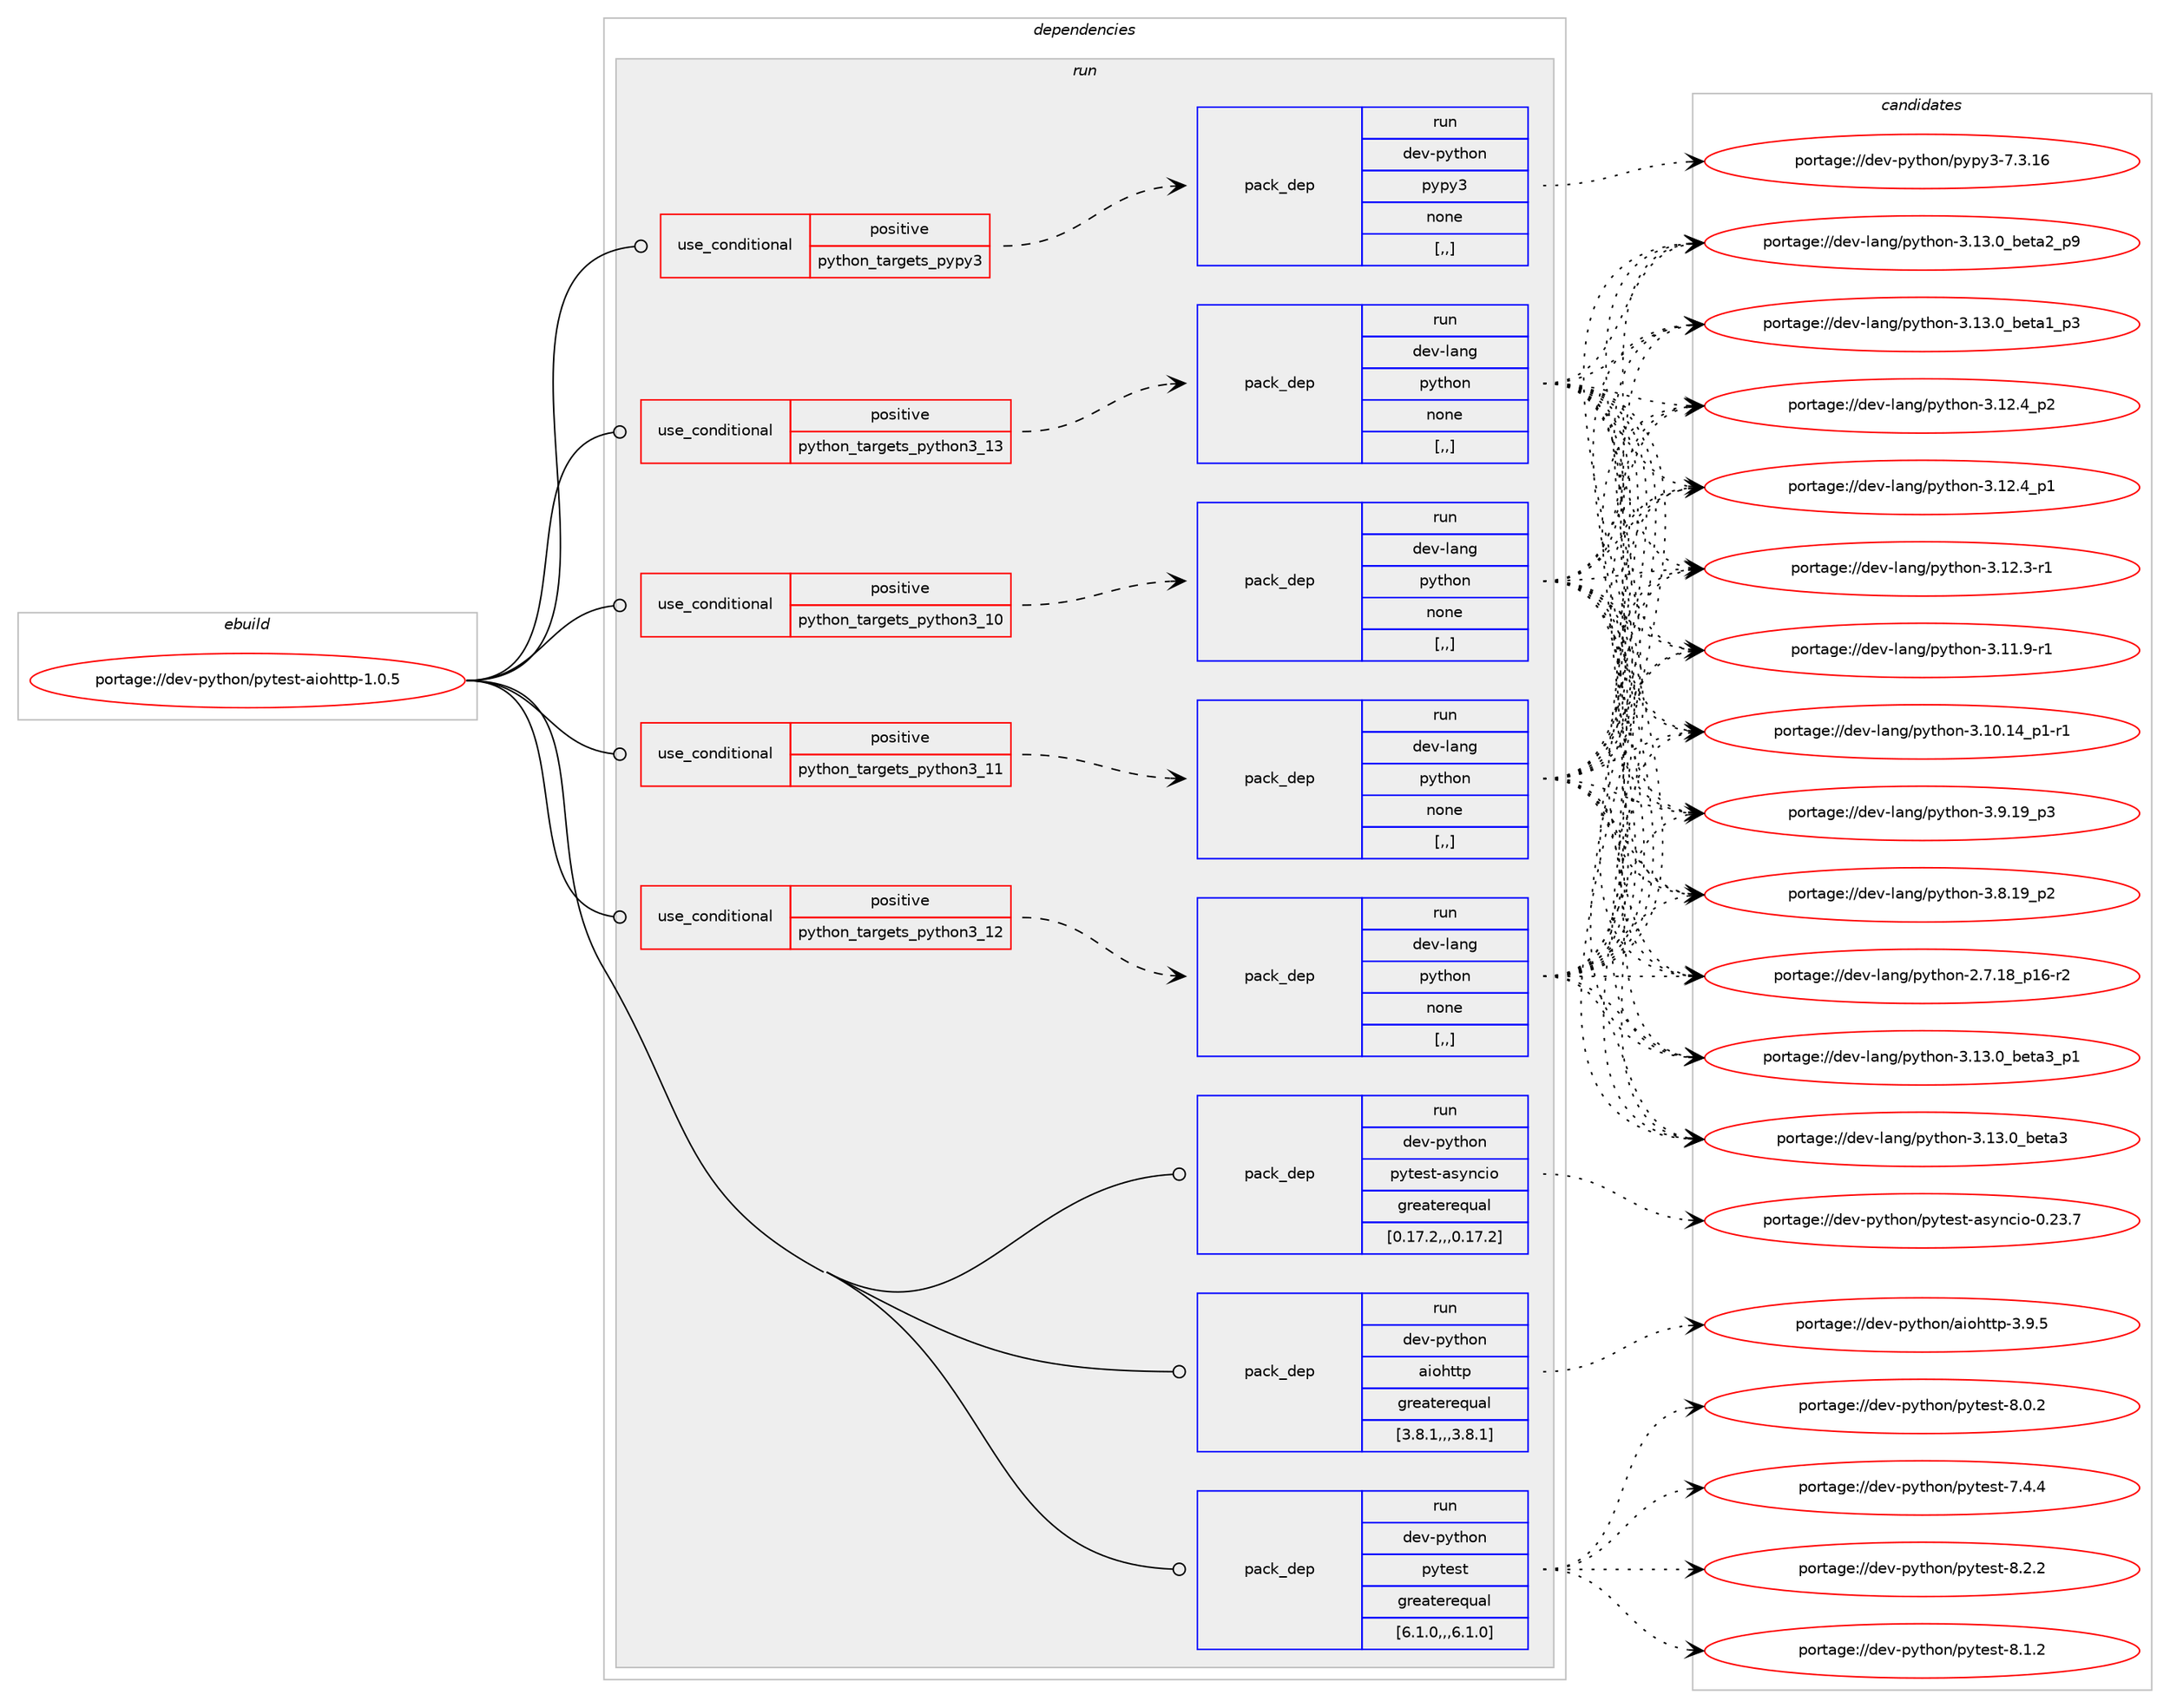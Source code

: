 digraph prolog {

# *************
# Graph options
# *************

newrank=true;
concentrate=true;
compound=true;
graph [rankdir=LR,fontname=Helvetica,fontsize=10,ranksep=1.5];#, ranksep=2.5, nodesep=0.2];
edge  [arrowhead=vee];
node  [fontname=Helvetica,fontsize=10];

# **********
# The ebuild
# **********

subgraph cluster_leftcol {
color=gray;
label=<<i>ebuild</i>>;
id [label="portage://dev-python/pytest-aiohttp-1.0.5", color=red, width=4, href="../dev-python/pytest-aiohttp-1.0.5.svg"];
}

# ****************
# The dependencies
# ****************

subgraph cluster_midcol {
color=gray;
label=<<i>dependencies</i>>;
subgraph cluster_compile {
fillcolor="#eeeeee";
style=filled;
label=<<i>compile</i>>;
}
subgraph cluster_compileandrun {
fillcolor="#eeeeee";
style=filled;
label=<<i>compile and run</i>>;
}
subgraph cluster_run {
fillcolor="#eeeeee";
style=filled;
label=<<i>run</i>>;
subgraph cond37669 {
dependency158397 [label=<<TABLE BORDER="0" CELLBORDER="1" CELLSPACING="0" CELLPADDING="4"><TR><TD ROWSPAN="3" CELLPADDING="10">use_conditional</TD></TR><TR><TD>positive</TD></TR><TR><TD>python_targets_pypy3</TD></TR></TABLE>>, shape=none, color=red];
subgraph pack119459 {
dependency158398 [label=<<TABLE BORDER="0" CELLBORDER="1" CELLSPACING="0" CELLPADDING="4" WIDTH="220"><TR><TD ROWSPAN="6" CELLPADDING="30">pack_dep</TD></TR><TR><TD WIDTH="110">run</TD></TR><TR><TD>dev-python</TD></TR><TR><TD>pypy3</TD></TR><TR><TD>none</TD></TR><TR><TD>[,,]</TD></TR></TABLE>>, shape=none, color=blue];
}
dependency158397:e -> dependency158398:w [weight=20,style="dashed",arrowhead="vee"];
}
id:e -> dependency158397:w [weight=20,style="solid",arrowhead="odot"];
subgraph cond37670 {
dependency158399 [label=<<TABLE BORDER="0" CELLBORDER="1" CELLSPACING="0" CELLPADDING="4"><TR><TD ROWSPAN="3" CELLPADDING="10">use_conditional</TD></TR><TR><TD>positive</TD></TR><TR><TD>python_targets_python3_10</TD></TR></TABLE>>, shape=none, color=red];
subgraph pack119460 {
dependency158400 [label=<<TABLE BORDER="0" CELLBORDER="1" CELLSPACING="0" CELLPADDING="4" WIDTH="220"><TR><TD ROWSPAN="6" CELLPADDING="30">pack_dep</TD></TR><TR><TD WIDTH="110">run</TD></TR><TR><TD>dev-lang</TD></TR><TR><TD>python</TD></TR><TR><TD>none</TD></TR><TR><TD>[,,]</TD></TR></TABLE>>, shape=none, color=blue];
}
dependency158399:e -> dependency158400:w [weight=20,style="dashed",arrowhead="vee"];
}
id:e -> dependency158399:w [weight=20,style="solid",arrowhead="odot"];
subgraph cond37671 {
dependency158401 [label=<<TABLE BORDER="0" CELLBORDER="1" CELLSPACING="0" CELLPADDING="4"><TR><TD ROWSPAN="3" CELLPADDING="10">use_conditional</TD></TR><TR><TD>positive</TD></TR><TR><TD>python_targets_python3_11</TD></TR></TABLE>>, shape=none, color=red];
subgraph pack119461 {
dependency158402 [label=<<TABLE BORDER="0" CELLBORDER="1" CELLSPACING="0" CELLPADDING="4" WIDTH="220"><TR><TD ROWSPAN="6" CELLPADDING="30">pack_dep</TD></TR><TR><TD WIDTH="110">run</TD></TR><TR><TD>dev-lang</TD></TR><TR><TD>python</TD></TR><TR><TD>none</TD></TR><TR><TD>[,,]</TD></TR></TABLE>>, shape=none, color=blue];
}
dependency158401:e -> dependency158402:w [weight=20,style="dashed",arrowhead="vee"];
}
id:e -> dependency158401:w [weight=20,style="solid",arrowhead="odot"];
subgraph cond37672 {
dependency158403 [label=<<TABLE BORDER="0" CELLBORDER="1" CELLSPACING="0" CELLPADDING="4"><TR><TD ROWSPAN="3" CELLPADDING="10">use_conditional</TD></TR><TR><TD>positive</TD></TR><TR><TD>python_targets_python3_12</TD></TR></TABLE>>, shape=none, color=red];
subgraph pack119462 {
dependency158404 [label=<<TABLE BORDER="0" CELLBORDER="1" CELLSPACING="0" CELLPADDING="4" WIDTH="220"><TR><TD ROWSPAN="6" CELLPADDING="30">pack_dep</TD></TR><TR><TD WIDTH="110">run</TD></TR><TR><TD>dev-lang</TD></TR><TR><TD>python</TD></TR><TR><TD>none</TD></TR><TR><TD>[,,]</TD></TR></TABLE>>, shape=none, color=blue];
}
dependency158403:e -> dependency158404:w [weight=20,style="dashed",arrowhead="vee"];
}
id:e -> dependency158403:w [weight=20,style="solid",arrowhead="odot"];
subgraph cond37673 {
dependency158405 [label=<<TABLE BORDER="0" CELLBORDER="1" CELLSPACING="0" CELLPADDING="4"><TR><TD ROWSPAN="3" CELLPADDING="10">use_conditional</TD></TR><TR><TD>positive</TD></TR><TR><TD>python_targets_python3_13</TD></TR></TABLE>>, shape=none, color=red];
subgraph pack119463 {
dependency158406 [label=<<TABLE BORDER="0" CELLBORDER="1" CELLSPACING="0" CELLPADDING="4" WIDTH="220"><TR><TD ROWSPAN="6" CELLPADDING="30">pack_dep</TD></TR><TR><TD WIDTH="110">run</TD></TR><TR><TD>dev-lang</TD></TR><TR><TD>python</TD></TR><TR><TD>none</TD></TR><TR><TD>[,,]</TD></TR></TABLE>>, shape=none, color=blue];
}
dependency158405:e -> dependency158406:w [weight=20,style="dashed",arrowhead="vee"];
}
id:e -> dependency158405:w [weight=20,style="solid",arrowhead="odot"];
subgraph pack119464 {
dependency158407 [label=<<TABLE BORDER="0" CELLBORDER="1" CELLSPACING="0" CELLPADDING="4" WIDTH="220"><TR><TD ROWSPAN="6" CELLPADDING="30">pack_dep</TD></TR><TR><TD WIDTH="110">run</TD></TR><TR><TD>dev-python</TD></TR><TR><TD>aiohttp</TD></TR><TR><TD>greaterequal</TD></TR><TR><TD>[3.8.1,,,3.8.1]</TD></TR></TABLE>>, shape=none, color=blue];
}
id:e -> dependency158407:w [weight=20,style="solid",arrowhead="odot"];
subgraph pack119465 {
dependency158408 [label=<<TABLE BORDER="0" CELLBORDER="1" CELLSPACING="0" CELLPADDING="4" WIDTH="220"><TR><TD ROWSPAN="6" CELLPADDING="30">pack_dep</TD></TR><TR><TD WIDTH="110">run</TD></TR><TR><TD>dev-python</TD></TR><TR><TD>pytest</TD></TR><TR><TD>greaterequal</TD></TR><TR><TD>[6.1.0,,,6.1.0]</TD></TR></TABLE>>, shape=none, color=blue];
}
id:e -> dependency158408:w [weight=20,style="solid",arrowhead="odot"];
subgraph pack119466 {
dependency158409 [label=<<TABLE BORDER="0" CELLBORDER="1" CELLSPACING="0" CELLPADDING="4" WIDTH="220"><TR><TD ROWSPAN="6" CELLPADDING="30">pack_dep</TD></TR><TR><TD WIDTH="110">run</TD></TR><TR><TD>dev-python</TD></TR><TR><TD>pytest-asyncio</TD></TR><TR><TD>greaterequal</TD></TR><TR><TD>[0.17.2,,,0.17.2]</TD></TR></TABLE>>, shape=none, color=blue];
}
id:e -> dependency158409:w [weight=20,style="solid",arrowhead="odot"];
}
}

# **************
# The candidates
# **************

subgraph cluster_choices {
rank=same;
color=gray;
label=<<i>candidates</i>>;

subgraph choice119459 {
color=black;
nodesep=1;
choice10010111845112121116104111110471121211121215145554651464954 [label="portage://dev-python/pypy3-7.3.16", color=red, width=4,href="../dev-python/pypy3-7.3.16.svg"];
dependency158398:e -> choice10010111845112121116104111110471121211121215145554651464954:w [style=dotted,weight="100"];
}
subgraph choice119460 {
color=black;
nodesep=1;
choice10010111845108971101034711212111610411111045514649514648959810111697519511249 [label="portage://dev-lang/python-3.13.0_beta3_p1", color=red, width=4,href="../dev-lang/python-3.13.0_beta3_p1.svg"];
choice1001011184510897110103471121211161041111104551464951464895981011169751 [label="portage://dev-lang/python-3.13.0_beta3", color=red, width=4,href="../dev-lang/python-3.13.0_beta3.svg"];
choice10010111845108971101034711212111610411111045514649514648959810111697509511257 [label="portage://dev-lang/python-3.13.0_beta2_p9", color=red, width=4,href="../dev-lang/python-3.13.0_beta2_p9.svg"];
choice10010111845108971101034711212111610411111045514649514648959810111697499511251 [label="portage://dev-lang/python-3.13.0_beta1_p3", color=red, width=4,href="../dev-lang/python-3.13.0_beta1_p3.svg"];
choice100101118451089711010347112121116104111110455146495046529511250 [label="portage://dev-lang/python-3.12.4_p2", color=red, width=4,href="../dev-lang/python-3.12.4_p2.svg"];
choice100101118451089711010347112121116104111110455146495046529511249 [label="portage://dev-lang/python-3.12.4_p1", color=red, width=4,href="../dev-lang/python-3.12.4_p1.svg"];
choice100101118451089711010347112121116104111110455146495046514511449 [label="portage://dev-lang/python-3.12.3-r1", color=red, width=4,href="../dev-lang/python-3.12.3-r1.svg"];
choice100101118451089711010347112121116104111110455146494946574511449 [label="portage://dev-lang/python-3.11.9-r1", color=red, width=4,href="../dev-lang/python-3.11.9-r1.svg"];
choice100101118451089711010347112121116104111110455146494846495295112494511449 [label="portage://dev-lang/python-3.10.14_p1-r1", color=red, width=4,href="../dev-lang/python-3.10.14_p1-r1.svg"];
choice100101118451089711010347112121116104111110455146574649579511251 [label="portage://dev-lang/python-3.9.19_p3", color=red, width=4,href="../dev-lang/python-3.9.19_p3.svg"];
choice100101118451089711010347112121116104111110455146564649579511250 [label="portage://dev-lang/python-3.8.19_p2", color=red, width=4,href="../dev-lang/python-3.8.19_p2.svg"];
choice100101118451089711010347112121116104111110455046554649569511249544511450 [label="portage://dev-lang/python-2.7.18_p16-r2", color=red, width=4,href="../dev-lang/python-2.7.18_p16-r2.svg"];
dependency158400:e -> choice10010111845108971101034711212111610411111045514649514648959810111697519511249:w [style=dotted,weight="100"];
dependency158400:e -> choice1001011184510897110103471121211161041111104551464951464895981011169751:w [style=dotted,weight="100"];
dependency158400:e -> choice10010111845108971101034711212111610411111045514649514648959810111697509511257:w [style=dotted,weight="100"];
dependency158400:e -> choice10010111845108971101034711212111610411111045514649514648959810111697499511251:w [style=dotted,weight="100"];
dependency158400:e -> choice100101118451089711010347112121116104111110455146495046529511250:w [style=dotted,weight="100"];
dependency158400:e -> choice100101118451089711010347112121116104111110455146495046529511249:w [style=dotted,weight="100"];
dependency158400:e -> choice100101118451089711010347112121116104111110455146495046514511449:w [style=dotted,weight="100"];
dependency158400:e -> choice100101118451089711010347112121116104111110455146494946574511449:w [style=dotted,weight="100"];
dependency158400:e -> choice100101118451089711010347112121116104111110455146494846495295112494511449:w [style=dotted,weight="100"];
dependency158400:e -> choice100101118451089711010347112121116104111110455146574649579511251:w [style=dotted,weight="100"];
dependency158400:e -> choice100101118451089711010347112121116104111110455146564649579511250:w [style=dotted,weight="100"];
dependency158400:e -> choice100101118451089711010347112121116104111110455046554649569511249544511450:w [style=dotted,weight="100"];
}
subgraph choice119461 {
color=black;
nodesep=1;
choice10010111845108971101034711212111610411111045514649514648959810111697519511249 [label="portage://dev-lang/python-3.13.0_beta3_p1", color=red, width=4,href="../dev-lang/python-3.13.0_beta3_p1.svg"];
choice1001011184510897110103471121211161041111104551464951464895981011169751 [label="portage://dev-lang/python-3.13.0_beta3", color=red, width=4,href="../dev-lang/python-3.13.0_beta3.svg"];
choice10010111845108971101034711212111610411111045514649514648959810111697509511257 [label="portage://dev-lang/python-3.13.0_beta2_p9", color=red, width=4,href="../dev-lang/python-3.13.0_beta2_p9.svg"];
choice10010111845108971101034711212111610411111045514649514648959810111697499511251 [label="portage://dev-lang/python-3.13.0_beta1_p3", color=red, width=4,href="../dev-lang/python-3.13.0_beta1_p3.svg"];
choice100101118451089711010347112121116104111110455146495046529511250 [label="portage://dev-lang/python-3.12.4_p2", color=red, width=4,href="../dev-lang/python-3.12.4_p2.svg"];
choice100101118451089711010347112121116104111110455146495046529511249 [label="portage://dev-lang/python-3.12.4_p1", color=red, width=4,href="../dev-lang/python-3.12.4_p1.svg"];
choice100101118451089711010347112121116104111110455146495046514511449 [label="portage://dev-lang/python-3.12.3-r1", color=red, width=4,href="../dev-lang/python-3.12.3-r1.svg"];
choice100101118451089711010347112121116104111110455146494946574511449 [label="portage://dev-lang/python-3.11.9-r1", color=red, width=4,href="../dev-lang/python-3.11.9-r1.svg"];
choice100101118451089711010347112121116104111110455146494846495295112494511449 [label="portage://dev-lang/python-3.10.14_p1-r1", color=red, width=4,href="../dev-lang/python-3.10.14_p1-r1.svg"];
choice100101118451089711010347112121116104111110455146574649579511251 [label="portage://dev-lang/python-3.9.19_p3", color=red, width=4,href="../dev-lang/python-3.9.19_p3.svg"];
choice100101118451089711010347112121116104111110455146564649579511250 [label="portage://dev-lang/python-3.8.19_p2", color=red, width=4,href="../dev-lang/python-3.8.19_p2.svg"];
choice100101118451089711010347112121116104111110455046554649569511249544511450 [label="portage://dev-lang/python-2.7.18_p16-r2", color=red, width=4,href="../dev-lang/python-2.7.18_p16-r2.svg"];
dependency158402:e -> choice10010111845108971101034711212111610411111045514649514648959810111697519511249:w [style=dotted,weight="100"];
dependency158402:e -> choice1001011184510897110103471121211161041111104551464951464895981011169751:w [style=dotted,weight="100"];
dependency158402:e -> choice10010111845108971101034711212111610411111045514649514648959810111697509511257:w [style=dotted,weight="100"];
dependency158402:e -> choice10010111845108971101034711212111610411111045514649514648959810111697499511251:w [style=dotted,weight="100"];
dependency158402:e -> choice100101118451089711010347112121116104111110455146495046529511250:w [style=dotted,weight="100"];
dependency158402:e -> choice100101118451089711010347112121116104111110455146495046529511249:w [style=dotted,weight="100"];
dependency158402:e -> choice100101118451089711010347112121116104111110455146495046514511449:w [style=dotted,weight="100"];
dependency158402:e -> choice100101118451089711010347112121116104111110455146494946574511449:w [style=dotted,weight="100"];
dependency158402:e -> choice100101118451089711010347112121116104111110455146494846495295112494511449:w [style=dotted,weight="100"];
dependency158402:e -> choice100101118451089711010347112121116104111110455146574649579511251:w [style=dotted,weight="100"];
dependency158402:e -> choice100101118451089711010347112121116104111110455146564649579511250:w [style=dotted,weight="100"];
dependency158402:e -> choice100101118451089711010347112121116104111110455046554649569511249544511450:w [style=dotted,weight="100"];
}
subgraph choice119462 {
color=black;
nodesep=1;
choice10010111845108971101034711212111610411111045514649514648959810111697519511249 [label="portage://dev-lang/python-3.13.0_beta3_p1", color=red, width=4,href="../dev-lang/python-3.13.0_beta3_p1.svg"];
choice1001011184510897110103471121211161041111104551464951464895981011169751 [label="portage://dev-lang/python-3.13.0_beta3", color=red, width=4,href="../dev-lang/python-3.13.0_beta3.svg"];
choice10010111845108971101034711212111610411111045514649514648959810111697509511257 [label="portage://dev-lang/python-3.13.0_beta2_p9", color=red, width=4,href="../dev-lang/python-3.13.0_beta2_p9.svg"];
choice10010111845108971101034711212111610411111045514649514648959810111697499511251 [label="portage://dev-lang/python-3.13.0_beta1_p3", color=red, width=4,href="../dev-lang/python-3.13.0_beta1_p3.svg"];
choice100101118451089711010347112121116104111110455146495046529511250 [label="portage://dev-lang/python-3.12.4_p2", color=red, width=4,href="../dev-lang/python-3.12.4_p2.svg"];
choice100101118451089711010347112121116104111110455146495046529511249 [label="portage://dev-lang/python-3.12.4_p1", color=red, width=4,href="../dev-lang/python-3.12.4_p1.svg"];
choice100101118451089711010347112121116104111110455146495046514511449 [label="portage://dev-lang/python-3.12.3-r1", color=red, width=4,href="../dev-lang/python-3.12.3-r1.svg"];
choice100101118451089711010347112121116104111110455146494946574511449 [label="portage://dev-lang/python-3.11.9-r1", color=red, width=4,href="../dev-lang/python-3.11.9-r1.svg"];
choice100101118451089711010347112121116104111110455146494846495295112494511449 [label="portage://dev-lang/python-3.10.14_p1-r1", color=red, width=4,href="../dev-lang/python-3.10.14_p1-r1.svg"];
choice100101118451089711010347112121116104111110455146574649579511251 [label="portage://dev-lang/python-3.9.19_p3", color=red, width=4,href="../dev-lang/python-3.9.19_p3.svg"];
choice100101118451089711010347112121116104111110455146564649579511250 [label="portage://dev-lang/python-3.8.19_p2", color=red, width=4,href="../dev-lang/python-3.8.19_p2.svg"];
choice100101118451089711010347112121116104111110455046554649569511249544511450 [label="portage://dev-lang/python-2.7.18_p16-r2", color=red, width=4,href="../dev-lang/python-2.7.18_p16-r2.svg"];
dependency158404:e -> choice10010111845108971101034711212111610411111045514649514648959810111697519511249:w [style=dotted,weight="100"];
dependency158404:e -> choice1001011184510897110103471121211161041111104551464951464895981011169751:w [style=dotted,weight="100"];
dependency158404:e -> choice10010111845108971101034711212111610411111045514649514648959810111697509511257:w [style=dotted,weight="100"];
dependency158404:e -> choice10010111845108971101034711212111610411111045514649514648959810111697499511251:w [style=dotted,weight="100"];
dependency158404:e -> choice100101118451089711010347112121116104111110455146495046529511250:w [style=dotted,weight="100"];
dependency158404:e -> choice100101118451089711010347112121116104111110455146495046529511249:w [style=dotted,weight="100"];
dependency158404:e -> choice100101118451089711010347112121116104111110455146495046514511449:w [style=dotted,weight="100"];
dependency158404:e -> choice100101118451089711010347112121116104111110455146494946574511449:w [style=dotted,weight="100"];
dependency158404:e -> choice100101118451089711010347112121116104111110455146494846495295112494511449:w [style=dotted,weight="100"];
dependency158404:e -> choice100101118451089711010347112121116104111110455146574649579511251:w [style=dotted,weight="100"];
dependency158404:e -> choice100101118451089711010347112121116104111110455146564649579511250:w [style=dotted,weight="100"];
dependency158404:e -> choice100101118451089711010347112121116104111110455046554649569511249544511450:w [style=dotted,weight="100"];
}
subgraph choice119463 {
color=black;
nodesep=1;
choice10010111845108971101034711212111610411111045514649514648959810111697519511249 [label="portage://dev-lang/python-3.13.0_beta3_p1", color=red, width=4,href="../dev-lang/python-3.13.0_beta3_p1.svg"];
choice1001011184510897110103471121211161041111104551464951464895981011169751 [label="portage://dev-lang/python-3.13.0_beta3", color=red, width=4,href="../dev-lang/python-3.13.0_beta3.svg"];
choice10010111845108971101034711212111610411111045514649514648959810111697509511257 [label="portage://dev-lang/python-3.13.0_beta2_p9", color=red, width=4,href="../dev-lang/python-3.13.0_beta2_p9.svg"];
choice10010111845108971101034711212111610411111045514649514648959810111697499511251 [label="portage://dev-lang/python-3.13.0_beta1_p3", color=red, width=4,href="../dev-lang/python-3.13.0_beta1_p3.svg"];
choice100101118451089711010347112121116104111110455146495046529511250 [label="portage://dev-lang/python-3.12.4_p2", color=red, width=4,href="../dev-lang/python-3.12.4_p2.svg"];
choice100101118451089711010347112121116104111110455146495046529511249 [label="portage://dev-lang/python-3.12.4_p1", color=red, width=4,href="../dev-lang/python-3.12.4_p1.svg"];
choice100101118451089711010347112121116104111110455146495046514511449 [label="portage://dev-lang/python-3.12.3-r1", color=red, width=4,href="../dev-lang/python-3.12.3-r1.svg"];
choice100101118451089711010347112121116104111110455146494946574511449 [label="portage://dev-lang/python-3.11.9-r1", color=red, width=4,href="../dev-lang/python-3.11.9-r1.svg"];
choice100101118451089711010347112121116104111110455146494846495295112494511449 [label="portage://dev-lang/python-3.10.14_p1-r1", color=red, width=4,href="../dev-lang/python-3.10.14_p1-r1.svg"];
choice100101118451089711010347112121116104111110455146574649579511251 [label="portage://dev-lang/python-3.9.19_p3", color=red, width=4,href="../dev-lang/python-3.9.19_p3.svg"];
choice100101118451089711010347112121116104111110455146564649579511250 [label="portage://dev-lang/python-3.8.19_p2", color=red, width=4,href="../dev-lang/python-3.8.19_p2.svg"];
choice100101118451089711010347112121116104111110455046554649569511249544511450 [label="portage://dev-lang/python-2.7.18_p16-r2", color=red, width=4,href="../dev-lang/python-2.7.18_p16-r2.svg"];
dependency158406:e -> choice10010111845108971101034711212111610411111045514649514648959810111697519511249:w [style=dotted,weight="100"];
dependency158406:e -> choice1001011184510897110103471121211161041111104551464951464895981011169751:w [style=dotted,weight="100"];
dependency158406:e -> choice10010111845108971101034711212111610411111045514649514648959810111697509511257:w [style=dotted,weight="100"];
dependency158406:e -> choice10010111845108971101034711212111610411111045514649514648959810111697499511251:w [style=dotted,weight="100"];
dependency158406:e -> choice100101118451089711010347112121116104111110455146495046529511250:w [style=dotted,weight="100"];
dependency158406:e -> choice100101118451089711010347112121116104111110455146495046529511249:w [style=dotted,weight="100"];
dependency158406:e -> choice100101118451089711010347112121116104111110455146495046514511449:w [style=dotted,weight="100"];
dependency158406:e -> choice100101118451089711010347112121116104111110455146494946574511449:w [style=dotted,weight="100"];
dependency158406:e -> choice100101118451089711010347112121116104111110455146494846495295112494511449:w [style=dotted,weight="100"];
dependency158406:e -> choice100101118451089711010347112121116104111110455146574649579511251:w [style=dotted,weight="100"];
dependency158406:e -> choice100101118451089711010347112121116104111110455146564649579511250:w [style=dotted,weight="100"];
dependency158406:e -> choice100101118451089711010347112121116104111110455046554649569511249544511450:w [style=dotted,weight="100"];
}
subgraph choice119464 {
color=black;
nodesep=1;
choice100101118451121211161041111104797105111104116116112455146574653 [label="portage://dev-python/aiohttp-3.9.5", color=red, width=4,href="../dev-python/aiohttp-3.9.5.svg"];
dependency158407:e -> choice100101118451121211161041111104797105111104116116112455146574653:w [style=dotted,weight="100"];
}
subgraph choice119465 {
color=black;
nodesep=1;
choice1001011184511212111610411111047112121116101115116455646504650 [label="portage://dev-python/pytest-8.2.2", color=red, width=4,href="../dev-python/pytest-8.2.2.svg"];
choice1001011184511212111610411111047112121116101115116455646494650 [label="portage://dev-python/pytest-8.1.2", color=red, width=4,href="../dev-python/pytest-8.1.2.svg"];
choice1001011184511212111610411111047112121116101115116455646484650 [label="portage://dev-python/pytest-8.0.2", color=red, width=4,href="../dev-python/pytest-8.0.2.svg"];
choice1001011184511212111610411111047112121116101115116455546524652 [label="portage://dev-python/pytest-7.4.4", color=red, width=4,href="../dev-python/pytest-7.4.4.svg"];
dependency158408:e -> choice1001011184511212111610411111047112121116101115116455646504650:w [style=dotted,weight="100"];
dependency158408:e -> choice1001011184511212111610411111047112121116101115116455646494650:w [style=dotted,weight="100"];
dependency158408:e -> choice1001011184511212111610411111047112121116101115116455646484650:w [style=dotted,weight="100"];
dependency158408:e -> choice1001011184511212111610411111047112121116101115116455546524652:w [style=dotted,weight="100"];
}
subgraph choice119466 {
color=black;
nodesep=1;
choice100101118451121211161041111104711212111610111511645971151211109910511145484650514655 [label="portage://dev-python/pytest-asyncio-0.23.7", color=red, width=4,href="../dev-python/pytest-asyncio-0.23.7.svg"];
dependency158409:e -> choice100101118451121211161041111104711212111610111511645971151211109910511145484650514655:w [style=dotted,weight="100"];
}
}

}
